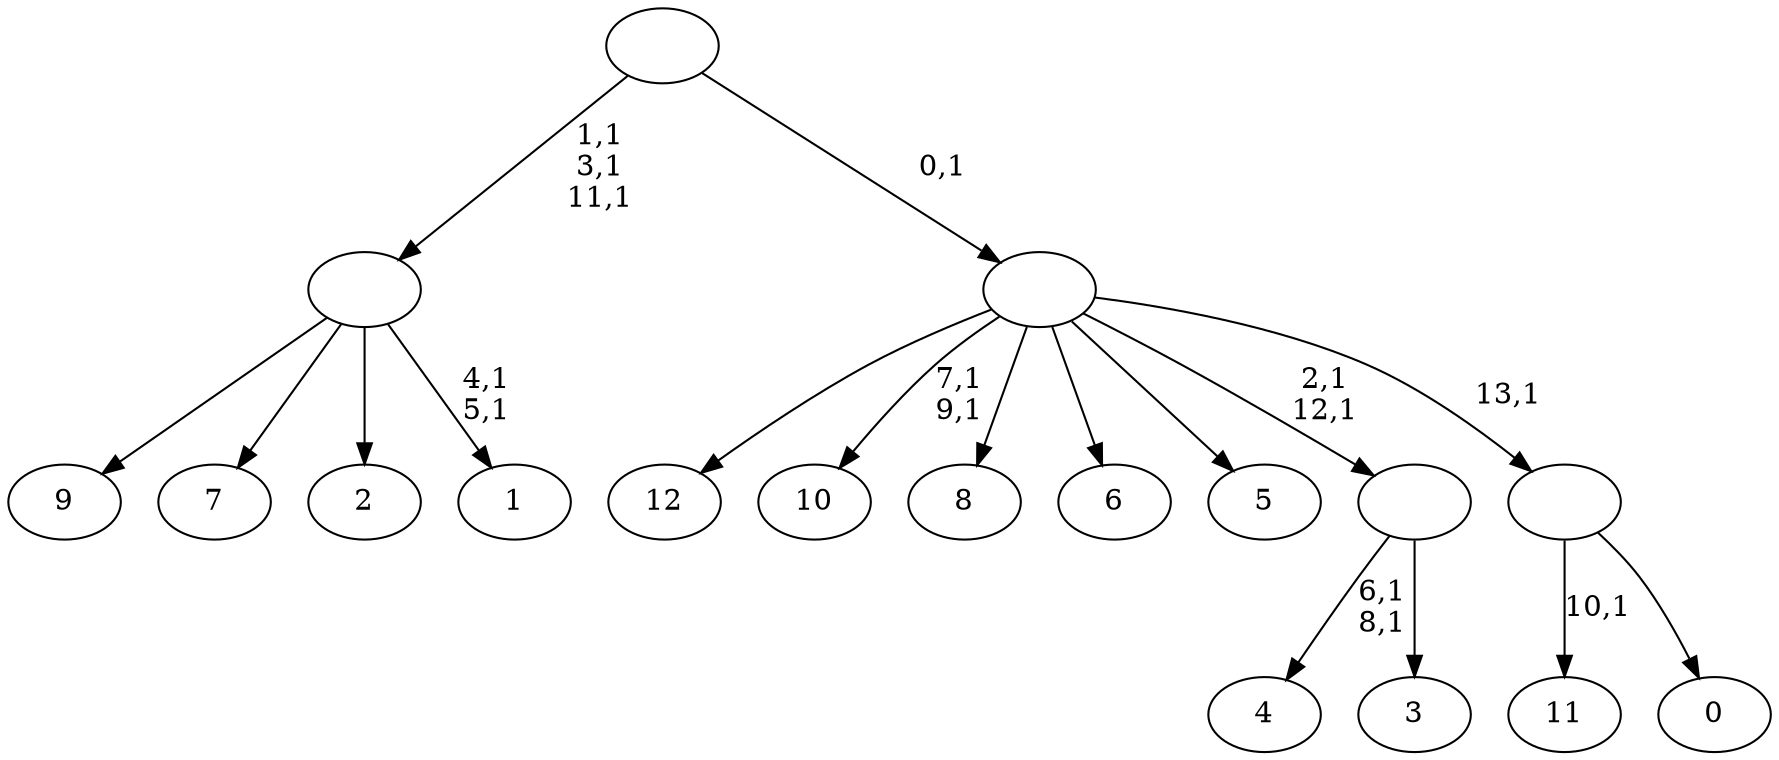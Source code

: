 digraph T {
	27 [label="12"]
	26 [label="11"]
	24 [label="10"]
	21 [label="9"]
	20 [label="8"]
	19 [label="7"]
	18 [label="6"]
	17 [label="5"]
	16 [label="4"]
	13 [label="3"]
	12 [label=""]
	10 [label="2"]
	9 [label="1"]
	6 [label=""]
	3 [label="0"]
	2 [label=""]
	1 [label=""]
	0 [label=""]
	12 -> 16 [label="6,1\n8,1"]
	12 -> 13 [label=""]
	6 -> 9 [label="4,1\n5,1"]
	6 -> 21 [label=""]
	6 -> 19 [label=""]
	6 -> 10 [label=""]
	2 -> 26 [label="10,1"]
	2 -> 3 [label=""]
	1 -> 12 [label="2,1\n12,1"]
	1 -> 24 [label="7,1\n9,1"]
	1 -> 27 [label=""]
	1 -> 20 [label=""]
	1 -> 18 [label=""]
	1 -> 17 [label=""]
	1 -> 2 [label="13,1"]
	0 -> 6 [label="1,1\n3,1\n11,1"]
	0 -> 1 [label="0,1"]
}
